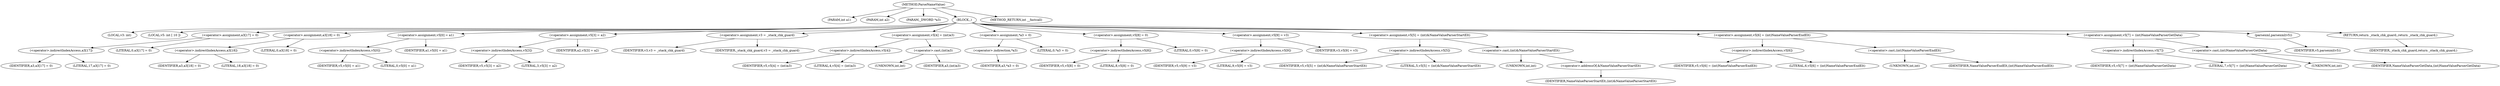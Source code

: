 digraph ParseNameValue {  
"1000103" [label = "(METHOD,ParseNameValue)" ]
"1000104" [label = "(PARAM,int a1)" ]
"1000105" [label = "(PARAM,int a2)" ]
"1000106" [label = "(PARAM,_DWORD *a3)" ]
"1000107" [label = "(BLOCK,,)" ]
"1000108" [label = "(LOCAL,v3: int)" ]
"1000109" [label = "(LOCAL,v5: int [ 10 ])" ]
"1000110" [label = "(<operator>.assignment,a3[17] = 0)" ]
"1000111" [label = "(<operator>.indirectIndexAccess,a3[17])" ]
"1000112" [label = "(IDENTIFIER,a3,a3[17] = 0)" ]
"1000113" [label = "(LITERAL,17,a3[17] = 0)" ]
"1000114" [label = "(LITERAL,0,a3[17] = 0)" ]
"1000115" [label = "(<operator>.assignment,a3[18] = 0)" ]
"1000116" [label = "(<operator>.indirectIndexAccess,a3[18])" ]
"1000117" [label = "(IDENTIFIER,a3,a3[18] = 0)" ]
"1000118" [label = "(LITERAL,18,a3[18] = 0)" ]
"1000119" [label = "(LITERAL,0,a3[18] = 0)" ]
"1000120" [label = "(<operator>.assignment,v5[0] = a1)" ]
"1000121" [label = "(<operator>.indirectIndexAccess,v5[0])" ]
"1000122" [label = "(IDENTIFIER,v5,v5[0] = a1)" ]
"1000123" [label = "(LITERAL,0,v5[0] = a1)" ]
"1000124" [label = "(IDENTIFIER,a1,v5[0] = a1)" ]
"1000125" [label = "(<operator>.assignment,v5[3] = a2)" ]
"1000126" [label = "(<operator>.indirectIndexAccess,v5[3])" ]
"1000127" [label = "(IDENTIFIER,v5,v5[3] = a2)" ]
"1000128" [label = "(LITERAL,3,v5[3] = a2)" ]
"1000129" [label = "(IDENTIFIER,a2,v5[3] = a2)" ]
"1000130" [label = "(<operator>.assignment,v3 = _stack_chk_guard)" ]
"1000131" [label = "(IDENTIFIER,v3,v3 = _stack_chk_guard)" ]
"1000132" [label = "(IDENTIFIER,_stack_chk_guard,v3 = _stack_chk_guard)" ]
"1000133" [label = "(<operator>.assignment,v5[4] = (int)a3)" ]
"1000134" [label = "(<operator>.indirectIndexAccess,v5[4])" ]
"1000135" [label = "(IDENTIFIER,v5,v5[4] = (int)a3)" ]
"1000136" [label = "(LITERAL,4,v5[4] = (int)a3)" ]
"1000137" [label = "(<operator>.cast,(int)a3)" ]
"1000138" [label = "(UNKNOWN,int,int)" ]
"1000139" [label = "(IDENTIFIER,a3,(int)a3)" ]
"1000140" [label = "(<operator>.assignment,*a3 = 0)" ]
"1000141" [label = "(<operator>.indirection,*a3)" ]
"1000142" [label = "(IDENTIFIER,a3,*a3 = 0)" ]
"1000143" [label = "(LITERAL,0,*a3 = 0)" ]
"1000144" [label = "(<operator>.assignment,v5[8] = 0)" ]
"1000145" [label = "(<operator>.indirectIndexAccess,v5[8])" ]
"1000146" [label = "(IDENTIFIER,v5,v5[8] = 0)" ]
"1000147" [label = "(LITERAL,8,v5[8] = 0)" ]
"1000148" [label = "(LITERAL,0,v5[8] = 0)" ]
"1000149" [label = "(<operator>.assignment,v5[9] = v3)" ]
"1000150" [label = "(<operator>.indirectIndexAccess,v5[9])" ]
"1000151" [label = "(IDENTIFIER,v5,v5[9] = v3)" ]
"1000152" [label = "(LITERAL,9,v5[9] = v3)" ]
"1000153" [label = "(IDENTIFIER,v3,v5[9] = v3)" ]
"1000154" [label = "(<operator>.assignment,v5[5] = (int)&NameValueParserStartElt)" ]
"1000155" [label = "(<operator>.indirectIndexAccess,v5[5])" ]
"1000156" [label = "(IDENTIFIER,v5,v5[5] = (int)&NameValueParserStartElt)" ]
"1000157" [label = "(LITERAL,5,v5[5] = (int)&NameValueParserStartElt)" ]
"1000158" [label = "(<operator>.cast,(int)&NameValueParserStartElt)" ]
"1000159" [label = "(UNKNOWN,int,int)" ]
"1000160" [label = "(<operator>.addressOf,&NameValueParserStartElt)" ]
"1000161" [label = "(IDENTIFIER,NameValueParserStartElt,(int)&NameValueParserStartElt)" ]
"1000162" [label = "(<operator>.assignment,v5[6] = (int)NameValueParserEndElt)" ]
"1000163" [label = "(<operator>.indirectIndexAccess,v5[6])" ]
"1000164" [label = "(IDENTIFIER,v5,v5[6] = (int)NameValueParserEndElt)" ]
"1000165" [label = "(LITERAL,6,v5[6] = (int)NameValueParserEndElt)" ]
"1000166" [label = "(<operator>.cast,(int)NameValueParserEndElt)" ]
"1000167" [label = "(UNKNOWN,int,int)" ]
"1000168" [label = "(IDENTIFIER,NameValueParserEndElt,(int)NameValueParserEndElt)" ]
"1000169" [label = "(<operator>.assignment,v5[7] = (int)NameValueParserGetData)" ]
"1000170" [label = "(<operator>.indirectIndexAccess,v5[7])" ]
"1000171" [label = "(IDENTIFIER,v5,v5[7] = (int)NameValueParserGetData)" ]
"1000172" [label = "(LITERAL,7,v5[7] = (int)NameValueParserGetData)" ]
"1000173" [label = "(<operator>.cast,(int)NameValueParserGetData)" ]
"1000174" [label = "(UNKNOWN,int,int)" ]
"1000175" [label = "(IDENTIFIER,NameValueParserGetData,(int)NameValueParserGetData)" ]
"1000176" [label = "(parsexml,parsexml(v5))" ]
"1000177" [label = "(IDENTIFIER,v5,parsexml(v5))" ]
"1000178" [label = "(RETURN,return _stack_chk_guard;,return _stack_chk_guard;)" ]
"1000179" [label = "(IDENTIFIER,_stack_chk_guard,return _stack_chk_guard;)" ]
"1000180" [label = "(METHOD_RETURN,int __fastcall)" ]
  "1000103" -> "1000104" 
  "1000103" -> "1000105" 
  "1000103" -> "1000106" 
  "1000103" -> "1000107" 
  "1000103" -> "1000180" 
  "1000107" -> "1000108" 
  "1000107" -> "1000109" 
  "1000107" -> "1000110" 
  "1000107" -> "1000115" 
  "1000107" -> "1000120" 
  "1000107" -> "1000125" 
  "1000107" -> "1000130" 
  "1000107" -> "1000133" 
  "1000107" -> "1000140" 
  "1000107" -> "1000144" 
  "1000107" -> "1000149" 
  "1000107" -> "1000154" 
  "1000107" -> "1000162" 
  "1000107" -> "1000169" 
  "1000107" -> "1000176" 
  "1000107" -> "1000178" 
  "1000110" -> "1000111" 
  "1000110" -> "1000114" 
  "1000111" -> "1000112" 
  "1000111" -> "1000113" 
  "1000115" -> "1000116" 
  "1000115" -> "1000119" 
  "1000116" -> "1000117" 
  "1000116" -> "1000118" 
  "1000120" -> "1000121" 
  "1000120" -> "1000124" 
  "1000121" -> "1000122" 
  "1000121" -> "1000123" 
  "1000125" -> "1000126" 
  "1000125" -> "1000129" 
  "1000126" -> "1000127" 
  "1000126" -> "1000128" 
  "1000130" -> "1000131" 
  "1000130" -> "1000132" 
  "1000133" -> "1000134" 
  "1000133" -> "1000137" 
  "1000134" -> "1000135" 
  "1000134" -> "1000136" 
  "1000137" -> "1000138" 
  "1000137" -> "1000139" 
  "1000140" -> "1000141" 
  "1000140" -> "1000143" 
  "1000141" -> "1000142" 
  "1000144" -> "1000145" 
  "1000144" -> "1000148" 
  "1000145" -> "1000146" 
  "1000145" -> "1000147" 
  "1000149" -> "1000150" 
  "1000149" -> "1000153" 
  "1000150" -> "1000151" 
  "1000150" -> "1000152" 
  "1000154" -> "1000155" 
  "1000154" -> "1000158" 
  "1000155" -> "1000156" 
  "1000155" -> "1000157" 
  "1000158" -> "1000159" 
  "1000158" -> "1000160" 
  "1000160" -> "1000161" 
  "1000162" -> "1000163" 
  "1000162" -> "1000166" 
  "1000163" -> "1000164" 
  "1000163" -> "1000165" 
  "1000166" -> "1000167" 
  "1000166" -> "1000168" 
  "1000169" -> "1000170" 
  "1000169" -> "1000173" 
  "1000170" -> "1000171" 
  "1000170" -> "1000172" 
  "1000173" -> "1000174" 
  "1000173" -> "1000175" 
  "1000176" -> "1000177" 
  "1000178" -> "1000179" 
}
